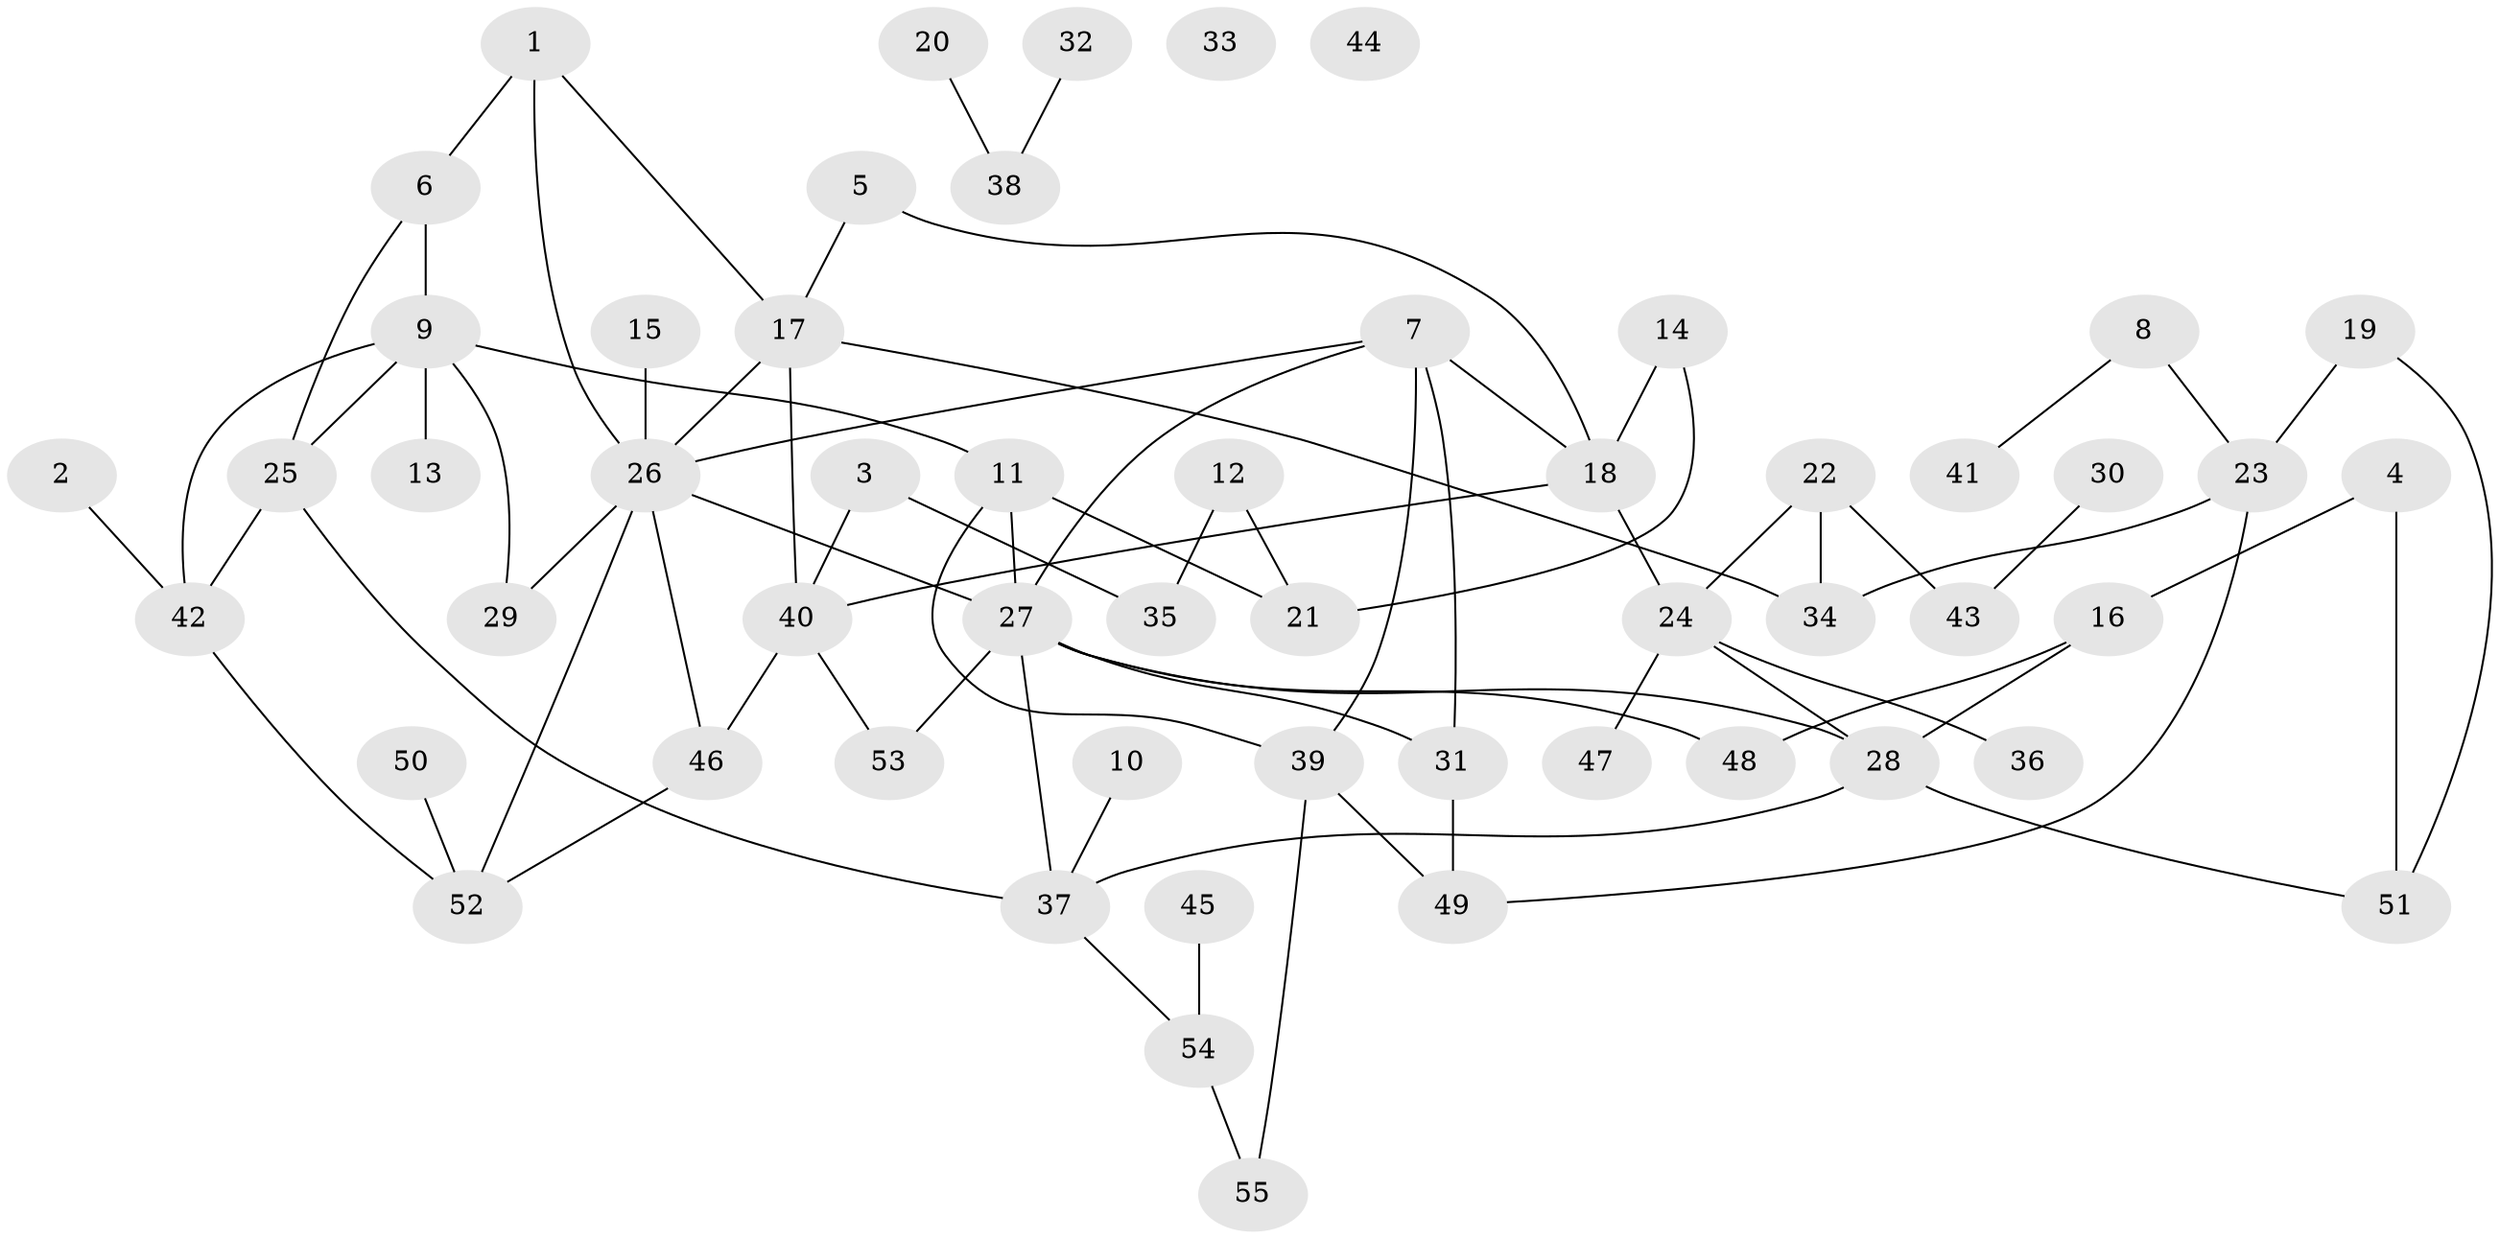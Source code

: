 // Generated by graph-tools (version 1.1) at 2025/38/03/09/25 04:38:59]
// undirected, 55 vertices, 77 edges
graph export_dot {
graph [start="1"]
  node [color=gray90,style=filled];
  1;
  2;
  3;
  4;
  5;
  6;
  7;
  8;
  9;
  10;
  11;
  12;
  13;
  14;
  15;
  16;
  17;
  18;
  19;
  20;
  21;
  22;
  23;
  24;
  25;
  26;
  27;
  28;
  29;
  30;
  31;
  32;
  33;
  34;
  35;
  36;
  37;
  38;
  39;
  40;
  41;
  42;
  43;
  44;
  45;
  46;
  47;
  48;
  49;
  50;
  51;
  52;
  53;
  54;
  55;
  1 -- 6;
  1 -- 17;
  1 -- 26;
  2 -- 42;
  3 -- 35;
  3 -- 40;
  4 -- 16;
  4 -- 51;
  5 -- 17;
  5 -- 18;
  6 -- 9;
  6 -- 25;
  7 -- 18;
  7 -- 26;
  7 -- 27;
  7 -- 31;
  7 -- 39;
  8 -- 23;
  8 -- 41;
  9 -- 11;
  9 -- 13;
  9 -- 25;
  9 -- 29;
  9 -- 42;
  10 -- 37;
  11 -- 21;
  11 -- 27;
  11 -- 39;
  12 -- 21;
  12 -- 35;
  14 -- 18;
  14 -- 21;
  15 -- 26;
  16 -- 28;
  16 -- 48;
  17 -- 26;
  17 -- 34;
  17 -- 40;
  18 -- 24;
  18 -- 40;
  19 -- 23;
  19 -- 51;
  20 -- 38;
  22 -- 24;
  22 -- 34;
  22 -- 43;
  23 -- 34;
  23 -- 49;
  24 -- 28;
  24 -- 36;
  24 -- 47;
  25 -- 37;
  25 -- 42;
  26 -- 27;
  26 -- 29;
  26 -- 46;
  26 -- 52;
  27 -- 28;
  27 -- 31;
  27 -- 37;
  27 -- 48;
  27 -- 53;
  28 -- 37;
  28 -- 51;
  30 -- 43;
  31 -- 49;
  32 -- 38;
  37 -- 54;
  39 -- 49;
  39 -- 55;
  40 -- 46;
  40 -- 53;
  42 -- 52;
  45 -- 54;
  46 -- 52;
  50 -- 52;
  54 -- 55;
}
